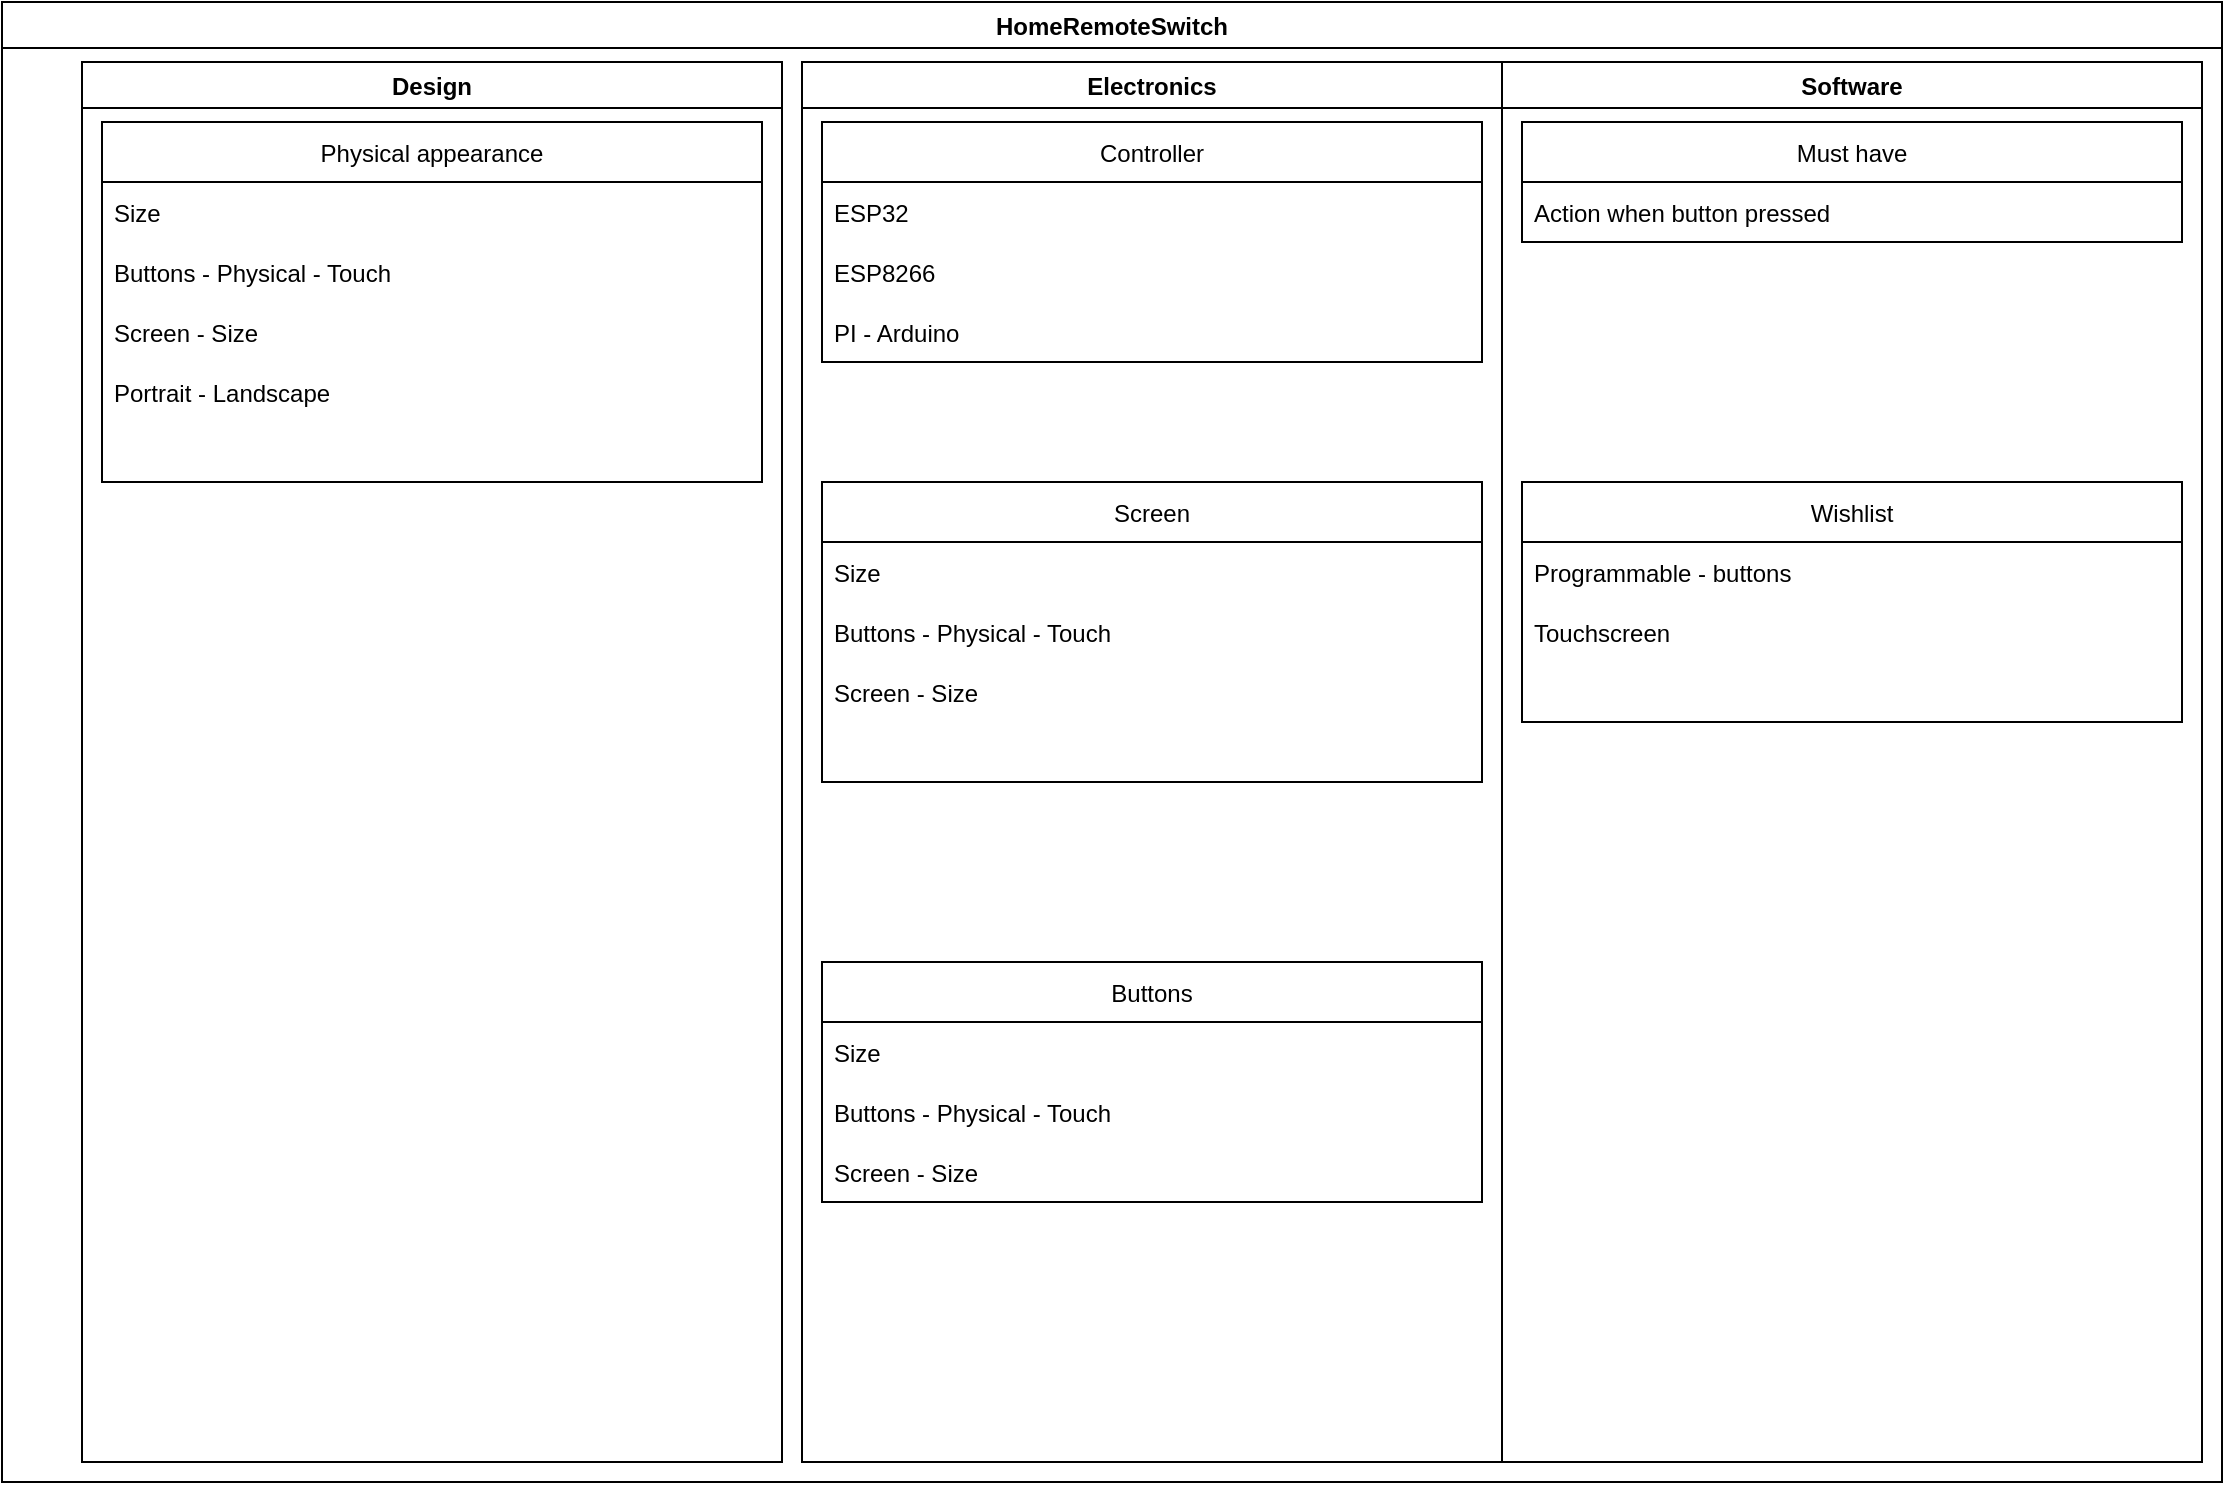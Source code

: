 <mxfile compressed="true" version="16.3.0" type="github"><diagram id="cyj2I8m4CIORVA16PG1a" name="Page-2"><mxGraphModel dx="1673" dy="908" grid="1" gridSize="10" guides="1" tooltips="1" connect="1" arrows="1" fold="1" page="1" pageScale="1" pageWidth="1169" pageHeight="827" math="0" shadow="0"><root><mxCell id="NA2hU8dsr6udeIv2EZfv-0"/><mxCell id="NA2hU8dsr6udeIv2EZfv-1" parent="NA2hU8dsr6udeIv2EZfv-0"/><mxCell id="NA2hU8dsr6udeIv2EZfv-2" value="HomeRemoteSwitch" style="swimlane;glass=0;" vertex="1" parent="NA2hU8dsr6udeIv2EZfv-1"><mxGeometry x="40" y="10" width="1110" height="740" as="geometry"><mxRectangle x="40" y="10" width="150" height="23" as="alternateBounds"/></mxGeometry></mxCell><mxCell id="NA2hU8dsr6udeIv2EZfv-3" value="Design" style="swimlane;glass=0;" vertex="1" parent="NA2hU8dsr6udeIv2EZfv-2"><mxGeometry x="40" y="30" width="350" height="700" as="geometry"/></mxCell><mxCell id="TW4_gjaISeFZMl4BVUy--1" value="Physical appearance" style="swimlane;fontStyle=0;childLayout=stackLayout;horizontal=1;startSize=30;horizontalStack=0;resizeParent=1;resizeParentMax=0;resizeLast=0;collapsible=1;marginBottom=0;glass=0;" vertex="1" parent="NA2hU8dsr6udeIv2EZfv-3"><mxGeometry x="10" y="30" width="330" height="180" as="geometry"/></mxCell><mxCell id="TW4_gjaISeFZMl4BVUy--2" value="Size" style="text;strokeColor=none;fillColor=none;align=left;verticalAlign=middle;spacingLeft=4;spacingRight=4;overflow=hidden;points=[[0,0.5],[1,0.5]];portConstraint=eastwest;rotatable=0;glass=0;" vertex="1" parent="TW4_gjaISeFZMl4BVUy--1"><mxGeometry y="30" width="330" height="30" as="geometry"/></mxCell><mxCell id="TW4_gjaISeFZMl4BVUy--3" value="Buttons - Physical - Touch" style="text;strokeColor=none;fillColor=none;align=left;verticalAlign=middle;spacingLeft=4;spacingRight=4;overflow=hidden;points=[[0,0.5],[1,0.5]];portConstraint=eastwest;rotatable=0;glass=0;" vertex="1" parent="TW4_gjaISeFZMl4BVUy--1"><mxGeometry y="60" width="330" height="30" as="geometry"/></mxCell><mxCell id="TW4_gjaISeFZMl4BVUy--4" value="Screen - Size" style="text;strokeColor=none;fillColor=none;align=left;verticalAlign=middle;spacingLeft=4;spacingRight=4;overflow=hidden;points=[[0,0.5],[1,0.5]];portConstraint=eastwest;rotatable=0;glass=0;" vertex="1" parent="TW4_gjaISeFZMl4BVUy--1"><mxGeometry y="90" width="330" height="30" as="geometry"/></mxCell><mxCell id="TW4_gjaISeFZMl4BVUy--27" value="Portrait - Landscape" style="text;strokeColor=none;fillColor=none;align=left;verticalAlign=middle;spacingLeft=4;spacingRight=4;overflow=hidden;points=[[0,0.5],[1,0.5]];portConstraint=eastwest;rotatable=0;glass=0;" vertex="1" parent="TW4_gjaISeFZMl4BVUy--1"><mxGeometry y="120" width="330" height="30" as="geometry"/></mxCell><mxCell id="TW4_gjaISeFZMl4BVUy--28" style="text;strokeColor=none;fillColor=none;align=left;verticalAlign=middle;spacingLeft=4;spacingRight=4;overflow=hidden;points=[[0,0.5],[1,0.5]];portConstraint=eastwest;rotatable=0;glass=0;" vertex="1" parent="TW4_gjaISeFZMl4BVUy--1"><mxGeometry y="150" width="330" height="30" as="geometry"/></mxCell><mxCell id="NA2hU8dsr6udeIv2EZfv-5" value="Electronics" style="swimlane;glass=0;" vertex="1" parent="NA2hU8dsr6udeIv2EZfv-2"><mxGeometry x="400" y="30" width="350" height="700" as="geometry"/></mxCell><mxCell id="TW4_gjaISeFZMl4BVUy--16" value="Screen" style="swimlane;fontStyle=0;childLayout=stackLayout;horizontal=1;startSize=30;horizontalStack=0;resizeParent=1;resizeParentMax=0;resizeLast=0;collapsible=1;marginBottom=0;glass=0;" vertex="1" parent="NA2hU8dsr6udeIv2EZfv-5"><mxGeometry x="10" y="210" width="330" height="150" as="geometry"/></mxCell><mxCell id="TW4_gjaISeFZMl4BVUy--17" value="Size" style="text;strokeColor=none;fillColor=none;align=left;verticalAlign=middle;spacingLeft=4;spacingRight=4;overflow=hidden;points=[[0,0.5],[1,0.5]];portConstraint=eastwest;rotatable=0;glass=0;" vertex="1" parent="TW4_gjaISeFZMl4BVUy--16"><mxGeometry y="30" width="330" height="30" as="geometry"/></mxCell><mxCell id="TW4_gjaISeFZMl4BVUy--18" value="Buttons - Physical - Touch" style="text;strokeColor=none;fillColor=none;align=left;verticalAlign=middle;spacingLeft=4;spacingRight=4;overflow=hidden;points=[[0,0.5],[1,0.5]];portConstraint=eastwest;rotatable=0;glass=0;" vertex="1" parent="TW4_gjaISeFZMl4BVUy--16"><mxGeometry y="60" width="330" height="30" as="geometry"/></mxCell><mxCell id="TW4_gjaISeFZMl4BVUy--19" value="Screen - Size" style="text;strokeColor=none;fillColor=none;align=left;verticalAlign=middle;spacingLeft=4;spacingRight=4;overflow=hidden;points=[[0,0.5],[1,0.5]];portConstraint=eastwest;rotatable=0;glass=0;" vertex="1" parent="TW4_gjaISeFZMl4BVUy--16"><mxGeometry y="90" width="330" height="30" as="geometry"/></mxCell><mxCell id="TW4_gjaISeFZMl4BVUy--29" style="text;strokeColor=none;fillColor=none;align=left;verticalAlign=middle;spacingLeft=4;spacingRight=4;overflow=hidden;points=[[0,0.5],[1,0.5]];portConstraint=eastwest;rotatable=0;glass=0;" vertex="1" parent="TW4_gjaISeFZMl4BVUy--16"><mxGeometry y="120" width="330" height="30" as="geometry"/></mxCell><mxCell id="TW4_gjaISeFZMl4BVUy--23" value="Buttons" style="swimlane;fontStyle=0;childLayout=stackLayout;horizontal=1;startSize=30;horizontalStack=0;resizeParent=1;resizeParentMax=0;resizeLast=0;collapsible=1;marginBottom=0;glass=0;" vertex="1" parent="NA2hU8dsr6udeIv2EZfv-5"><mxGeometry x="10" y="450" width="330" height="120" as="geometry"/></mxCell><mxCell id="TW4_gjaISeFZMl4BVUy--24" value="Size" style="text;strokeColor=none;fillColor=none;align=left;verticalAlign=middle;spacingLeft=4;spacingRight=4;overflow=hidden;points=[[0,0.5],[1,0.5]];portConstraint=eastwest;rotatable=0;glass=0;" vertex="1" parent="TW4_gjaISeFZMl4BVUy--23"><mxGeometry y="30" width="330" height="30" as="geometry"/></mxCell><mxCell id="TW4_gjaISeFZMl4BVUy--25" value="Buttons - Physical - Touch" style="text;strokeColor=none;fillColor=none;align=left;verticalAlign=middle;spacingLeft=4;spacingRight=4;overflow=hidden;points=[[0,0.5],[1,0.5]];portConstraint=eastwest;rotatable=0;glass=0;" vertex="1" parent="TW4_gjaISeFZMl4BVUy--23"><mxGeometry y="60" width="330" height="30" as="geometry"/></mxCell><mxCell id="TW4_gjaISeFZMl4BVUy--26" value="Screen - Size" style="text;strokeColor=none;fillColor=none;align=left;verticalAlign=middle;spacingLeft=4;spacingRight=4;overflow=hidden;points=[[0,0.5],[1,0.5]];portConstraint=eastwest;rotatable=0;glass=0;" vertex="1" parent="TW4_gjaISeFZMl4BVUy--23"><mxGeometry y="90" width="330" height="30" as="geometry"/></mxCell><mxCell id="NA2hU8dsr6udeIv2EZfv-6" value="Software" style="swimlane;glass=0;" vertex="1" parent="NA2hU8dsr6udeIv2EZfv-2"><mxGeometry x="750" y="30" width="350" height="700" as="geometry"/></mxCell><mxCell id="TW4_gjaISeFZMl4BVUy--39" value="Must have" style="swimlane;fontStyle=0;childLayout=stackLayout;horizontal=1;startSize=30;horizontalStack=0;resizeParent=1;resizeParentMax=0;resizeLast=0;collapsible=1;marginBottom=0;glass=0;" vertex="1" parent="NA2hU8dsr6udeIv2EZfv-6"><mxGeometry x="10" y="30" width="330" height="60" as="geometry"/></mxCell><mxCell id="TW4_gjaISeFZMl4BVUy--42" value="Action when button pressed" style="text;strokeColor=none;fillColor=none;align=left;verticalAlign=middle;spacingLeft=4;spacingRight=4;overflow=hidden;points=[[0,0.5],[1,0.5]];portConstraint=eastwest;rotatable=0;glass=0;" vertex="1" parent="TW4_gjaISeFZMl4BVUy--39"><mxGeometry y="30" width="330" height="30" as="geometry"/></mxCell><mxCell id="TW4_gjaISeFZMl4BVUy--9" value="Controller" style="swimlane;fontStyle=0;childLayout=stackLayout;horizontal=1;startSize=30;horizontalStack=0;resizeParent=1;resizeParentMax=0;resizeLast=0;collapsible=1;marginBottom=0;glass=0;" vertex="1" parent="NA2hU8dsr6udeIv2EZfv-1"><mxGeometry x="450" y="70" width="330" height="120" as="geometry"/></mxCell><mxCell id="TW4_gjaISeFZMl4BVUy--10" value="ESP32" style="text;strokeColor=none;fillColor=none;align=left;verticalAlign=middle;spacingLeft=4;spacingRight=4;overflow=hidden;points=[[0,0.5],[1,0.5]];portConstraint=eastwest;rotatable=0;glass=0;" vertex="1" parent="TW4_gjaISeFZMl4BVUy--9"><mxGeometry y="30" width="330" height="30" as="geometry"/></mxCell><mxCell id="TW4_gjaISeFZMl4BVUy--11" value="ESP8266" style="text;strokeColor=none;fillColor=none;align=left;verticalAlign=middle;spacingLeft=4;spacingRight=4;overflow=hidden;points=[[0,0.5],[1,0.5]];portConstraint=eastwest;rotatable=0;glass=0;" vertex="1" parent="TW4_gjaISeFZMl4BVUy--9"><mxGeometry y="60" width="330" height="30" as="geometry"/></mxCell><mxCell id="TW4_gjaISeFZMl4BVUy--12" value="PI - Arduino" style="text;strokeColor=none;fillColor=none;align=left;verticalAlign=middle;spacingLeft=4;spacingRight=4;overflow=hidden;points=[[0,0.5],[1,0.5]];portConstraint=eastwest;rotatable=0;glass=0;" vertex="1" parent="TW4_gjaISeFZMl4BVUy--9"><mxGeometry y="90" width="330" height="30" as="geometry"/></mxCell><mxCell id="TW4_gjaISeFZMl4BVUy--34" value="Wishlist" style="swimlane;fontStyle=0;childLayout=stackLayout;horizontal=1;startSize=30;horizontalStack=0;resizeParent=1;resizeParentMax=0;resizeLast=0;collapsible=1;marginBottom=0;glass=0;" vertex="1" parent="NA2hU8dsr6udeIv2EZfv-1"><mxGeometry x="800" y="250" width="330" height="120" as="geometry"/></mxCell><mxCell id="TW4_gjaISeFZMl4BVUy--35" value="Programmable - buttons" style="text;strokeColor=none;fillColor=none;align=left;verticalAlign=middle;spacingLeft=4;spacingRight=4;overflow=hidden;points=[[0,0.5],[1,0.5]];portConstraint=eastwest;rotatable=0;glass=0;" vertex="1" parent="TW4_gjaISeFZMl4BVUy--34"><mxGeometry y="30" width="330" height="30" as="geometry"/></mxCell><mxCell id="TW4_gjaISeFZMl4BVUy--36" value="Touchscreen" style="text;strokeColor=none;fillColor=none;align=left;verticalAlign=middle;spacingLeft=4;spacingRight=4;overflow=hidden;points=[[0,0.5],[1,0.5]];portConstraint=eastwest;rotatable=0;glass=0;" vertex="1" parent="TW4_gjaISeFZMl4BVUy--34"><mxGeometry y="60" width="330" height="30" as="geometry"/></mxCell><mxCell id="TW4_gjaISeFZMl4BVUy--38" style="text;strokeColor=none;fillColor=none;align=left;verticalAlign=middle;spacingLeft=4;spacingRight=4;overflow=hidden;points=[[0,0.5],[1,0.5]];portConstraint=eastwest;rotatable=0;glass=0;" vertex="1" parent="TW4_gjaISeFZMl4BVUy--34"><mxGeometry y="90" width="330" height="30" as="geometry"/></mxCell></root></mxGraphModel></diagram></mxfile>